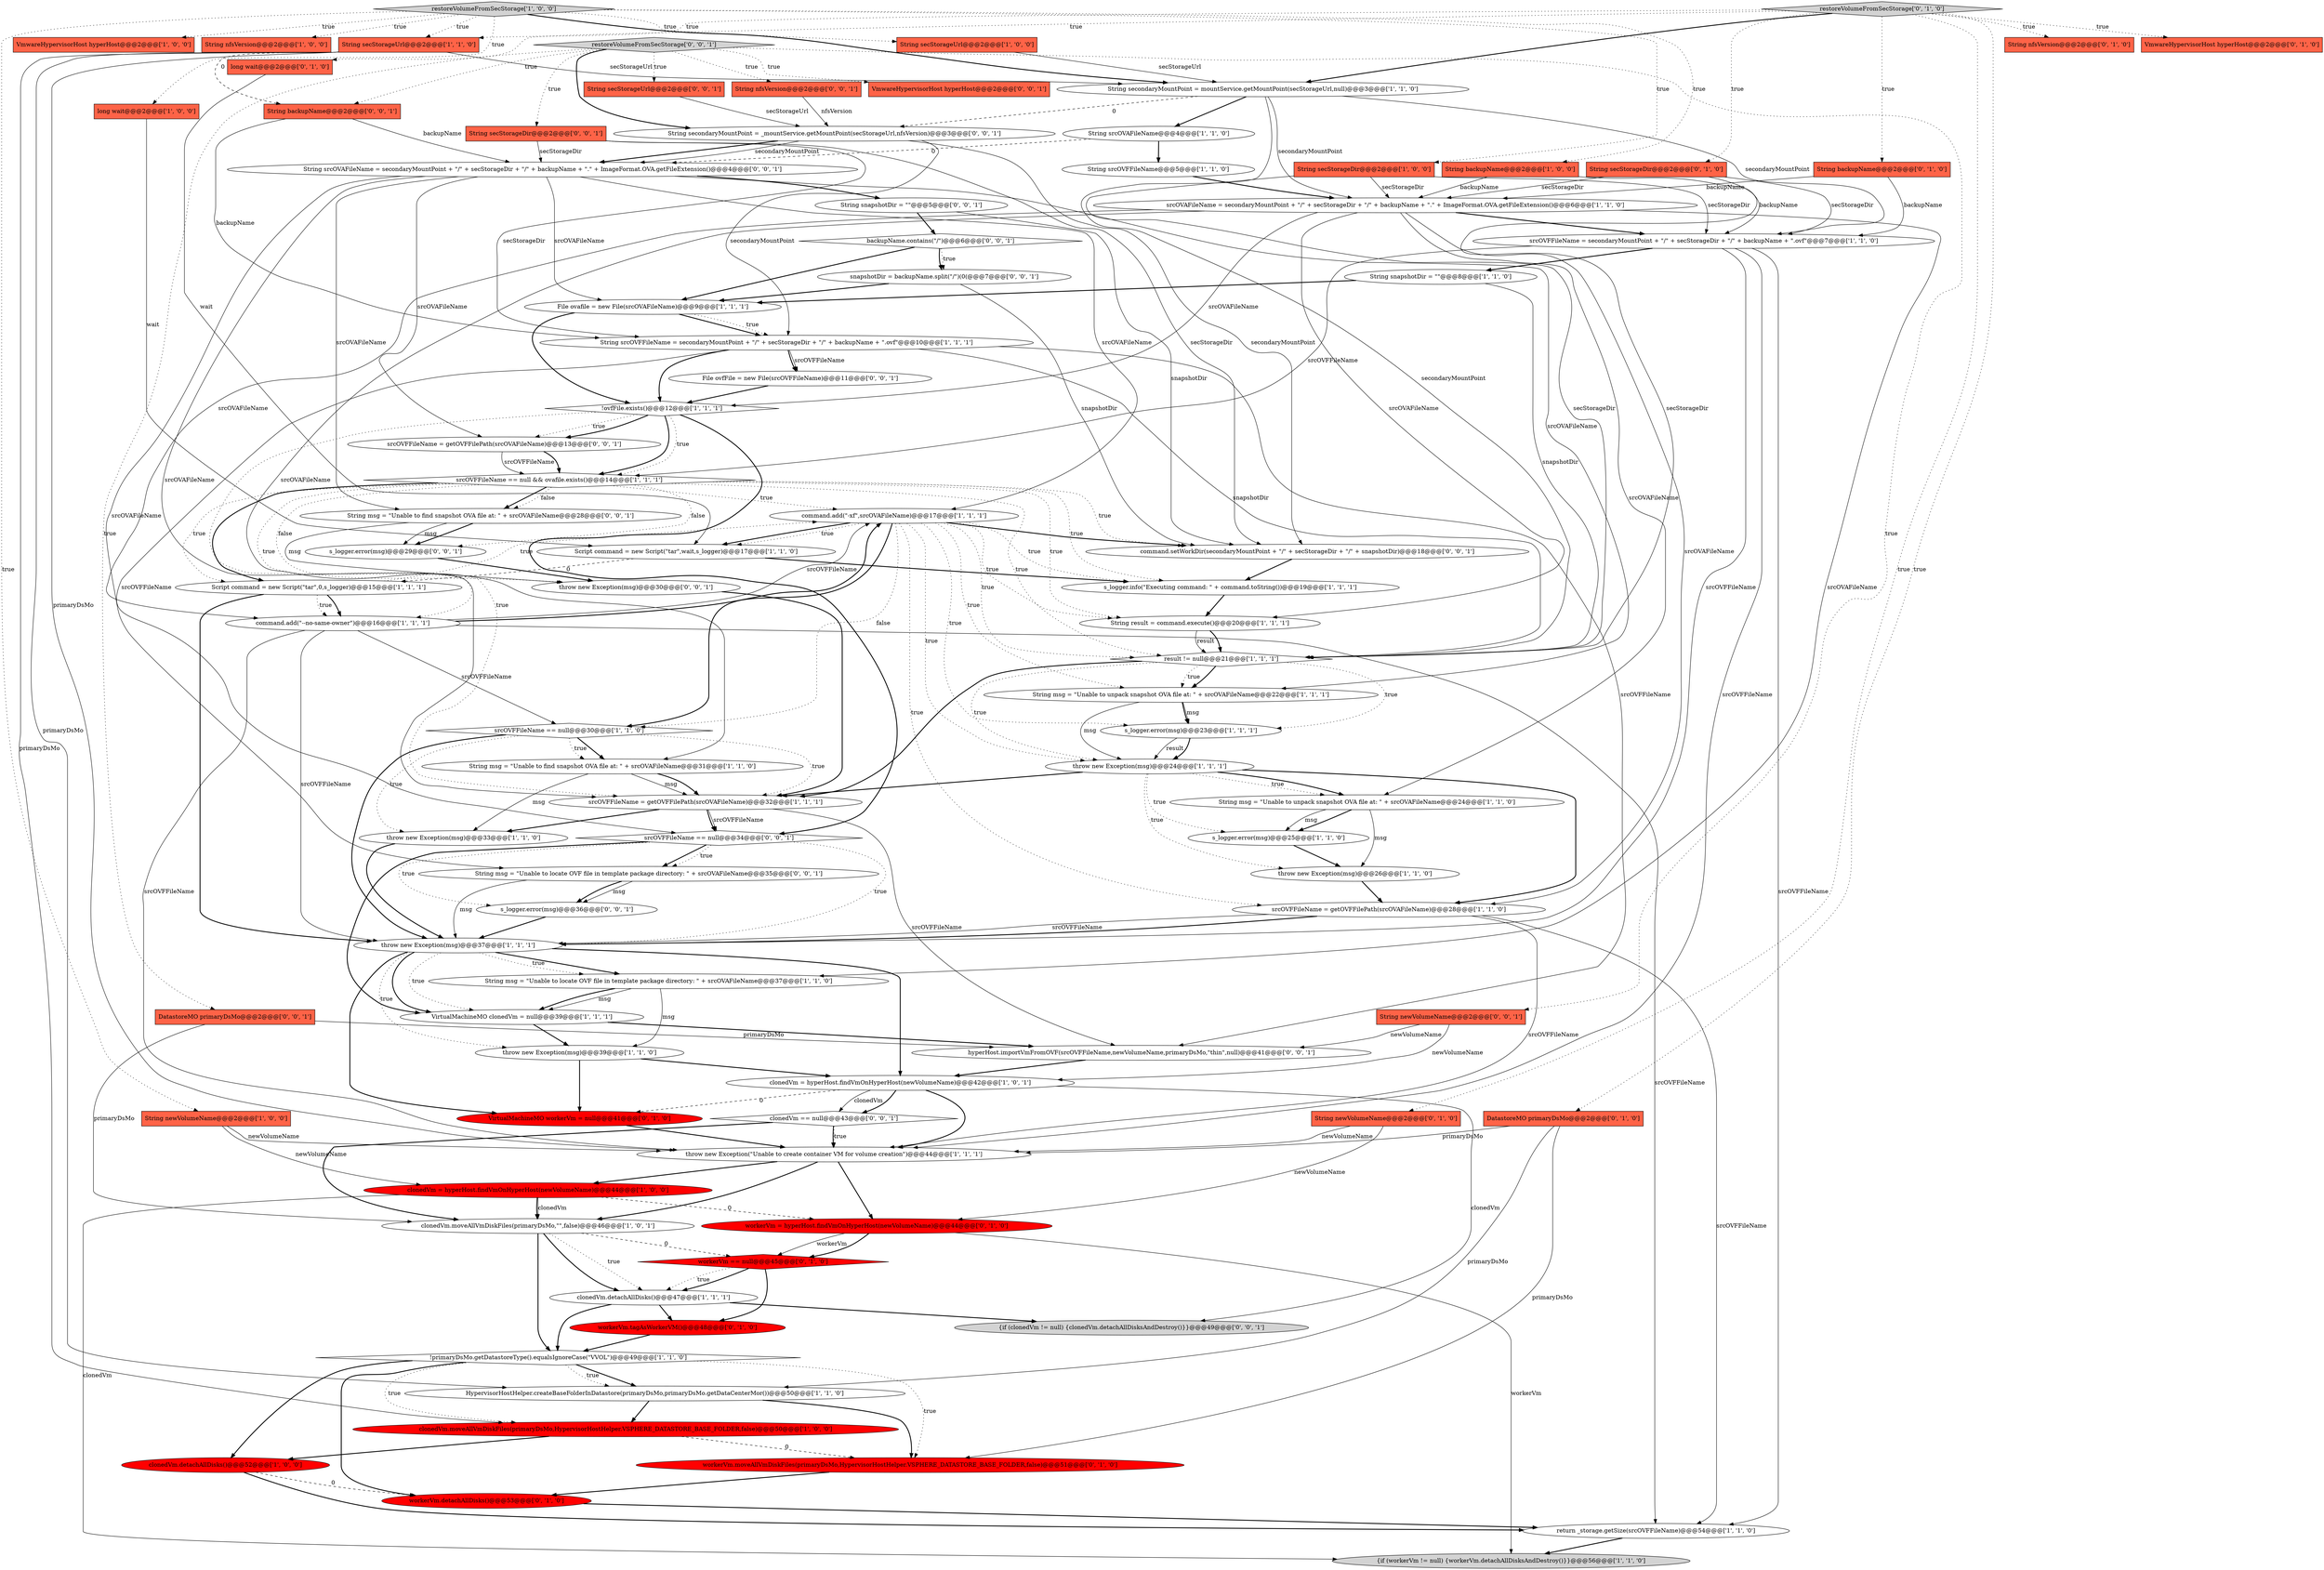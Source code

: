 digraph {
63 [style = filled, label = "restoreVolumeFromSecStorage['0', '1', '0']", fillcolor = lightgray, shape = diamond image = "AAA0AAABBB2BBB"];
43 [style = filled, label = "s_logger.error(msg)@@@25@@@['1', '1', '0']", fillcolor = white, shape = ellipse image = "AAA0AAABBB1BBB"];
7 [style = filled, label = "String srcOVFFileName@@@5@@@['1', '1', '0']", fillcolor = white, shape = ellipse image = "AAA0AAABBB1BBB"];
30 [style = filled, label = "!ovfFile.exists()@@@12@@@['1', '1', '1']", fillcolor = white, shape = diamond image = "AAA0AAABBB1BBB"];
57 [style = filled, label = "DatastoreMO primaryDsMo@@@2@@@['0', '1', '0']", fillcolor = tomato, shape = box image = "AAA0AAABBB2BBB"];
59 [style = filled, label = "workerVm == null@@@45@@@['0', '1', '0']", fillcolor = red, shape = diamond image = "AAA1AAABBB2BBB"];
25 [style = filled, label = "throw new Exception(msg)@@@37@@@['1', '1', '1']", fillcolor = white, shape = ellipse image = "AAA0AAABBB1BBB"];
65 [style = filled, label = "workerVm.detachAllDisks()@@@53@@@['0', '1', '0']", fillcolor = red, shape = ellipse image = "AAA1AAABBB2BBB"];
49 [style = filled, label = "clonedVm = hyperHost.findVmOnHyperHost(newVolumeName)@@@44@@@['1', '0', '0']", fillcolor = red, shape = ellipse image = "AAA1AAABBB1BBB"];
12 [style = filled, label = "throw new Exception(msg)@@@26@@@['1', '1', '0']", fillcolor = white, shape = ellipse image = "AAA0AAABBB1BBB"];
22 [style = filled, label = "srcOVAFileName = secondaryMountPoint + \"/\" + secStorageDir + \"/\" + backupName + \".\" + ImageFormat.OVA.getFileExtension()@@@6@@@['1', '1', '0']", fillcolor = white, shape = ellipse image = "AAA0AAABBB1BBB"];
68 [style = filled, label = "VmwareHypervisorHost hyperHost@@@2@@@['0', '0', '1']", fillcolor = tomato, shape = box image = "AAA0AAABBB3BBB"];
87 [style = filled, label = "s_logger.error(msg)@@@29@@@['0', '0', '1']", fillcolor = white, shape = ellipse image = "AAA0AAABBB3BBB"];
88 [style = filled, label = "snapshotDir = backupName.split(\"/\")(0(@@@7@@@['0', '0', '1']", fillcolor = white, shape = ellipse image = "AAA0AAABBB3BBB"];
51 [style = filled, label = "String msg = \"Unable to find snapshot OVA file at: \" + srcOVAFileName@@@31@@@['1', '1', '0']", fillcolor = white, shape = ellipse image = "AAA0AAABBB1BBB"];
42 [style = filled, label = "String msg = \"Unable to unpack snapshot OVA file at: \" + srcOVAFileName@@@22@@@['1', '1', '1']", fillcolor = white, shape = ellipse image = "AAA0AAABBB1BBB"];
46 [style = filled, label = "srcOVFFileName = secondaryMountPoint + \"/\" + secStorageDir + \"/\" + backupName + \".ovf\"@@@7@@@['1', '1', '0']", fillcolor = white, shape = ellipse image = "AAA0AAABBB1BBB"];
34 [style = filled, label = "srcOVFFileName == null && ovafile.exists()@@@14@@@['1', '1', '1']", fillcolor = white, shape = diamond image = "AAA0AAABBB1BBB"];
69 [style = filled, label = "String msg = \"Unable to find snapshot OVA file at: \" + srcOVAFileName@@@28@@@['0', '0', '1']", fillcolor = white, shape = ellipse image = "AAA0AAABBB3BBB"];
24 [style = filled, label = "throw new Exception(msg)@@@24@@@['1', '1', '1']", fillcolor = white, shape = ellipse image = "AAA0AAABBB1BBB"];
39 [style = filled, label = "String secStorageUrl@@@2@@@['1', '1', '0']", fillcolor = tomato, shape = box image = "AAA0AAABBB1BBB"];
15 [style = filled, label = "clonedVm.detachAllDisks()@@@52@@@['1', '0', '0']", fillcolor = red, shape = ellipse image = "AAA1AAABBB1BBB"];
62 [style = filled, label = "workerVm = hyperHost.findVmOnHyperHost(newVolumeName)@@@44@@@['0', '1', '0']", fillcolor = red, shape = ellipse image = "AAA1AAABBB2BBB"];
13 [style = filled, label = "String newVolumeName@@@2@@@['1', '0', '0']", fillcolor = tomato, shape = box image = "AAA0AAABBB1BBB"];
3 [style = filled, label = "clonedVm.detachAllDisks()@@@47@@@['1', '1', '1']", fillcolor = white, shape = ellipse image = "AAA0AAABBB1BBB"];
31 [style = filled, label = "String srcOVAFileName@@@4@@@['1', '1', '0']", fillcolor = white, shape = ellipse image = "AAA0AAABBB1BBB"];
5 [style = filled, label = "srcOVFFileName = getOVFFilePath(srcOVAFileName)@@@28@@@['1', '1', '0']", fillcolor = white, shape = ellipse image = "AAA0AAABBB1BBB"];
83 [style = filled, label = "String nfsVersion@@@2@@@['0', '0', '1']", fillcolor = tomato, shape = box image = "AAA0AAABBB3BBB"];
58 [style = filled, label = "long wait@@@2@@@['0', '1', '0']", fillcolor = tomato, shape = box image = "AAA0AAABBB2BBB"];
8 [style = filled, label = "VmwareHypervisorHost hyperHost@@@2@@@['1', '0', '0']", fillcolor = tomato, shape = box image = "AAA0AAABBB1BBB"];
1 [style = filled, label = "String srcOVFFileName = secondaryMountPoint + \"/\" + secStorageDir + \"/\" + backupName + \".ovf\"@@@10@@@['1', '1', '1']", fillcolor = white, shape = ellipse image = "AAA0AAABBB1BBB"];
55 [style = filled, label = "String secStorageDir@@@2@@@['0', '1', '0']", fillcolor = tomato, shape = box image = "AAA0AAABBB2BBB"];
36 [style = filled, label = "command.add(\"-xf\",srcOVAFileName)@@@17@@@['1', '1', '1']", fillcolor = white, shape = ellipse image = "AAA0AAABBB1BBB"];
27 [style = filled, label = "clonedVm.moveAllVmDiskFiles(primaryDsMo,HypervisorHostHelper.VSPHERE_DATASTORE_BASE_FOLDER,false)@@@50@@@['1', '0', '0']", fillcolor = red, shape = ellipse image = "AAA1AAABBB1BBB"];
52 [style = filled, label = "String newVolumeName@@@2@@@['0', '1', '0']", fillcolor = tomato, shape = box image = "AAA0AAABBB2BBB"];
2 [style = filled, label = "!primaryDsMo.getDatastoreType().equalsIgnoreCase(\"VVOL\")@@@49@@@['1', '1', '0']", fillcolor = white, shape = diamond image = "AAA0AAABBB1BBB"];
61 [style = filled, label = "VirtualMachineMO workerVm = null@@@41@@@['0', '1', '0']", fillcolor = red, shape = ellipse image = "AAA1AAABBB2BBB"];
20 [style = filled, label = "String secStorageDir@@@2@@@['1', '0', '0']", fillcolor = tomato, shape = box image = "AAA0AAABBB1BBB"];
53 [style = filled, label = "String nfsVersion@@@2@@@['0', '1', '0']", fillcolor = tomato, shape = box image = "AAA0AAABBB2BBB"];
6 [style = filled, label = "restoreVolumeFromSecStorage['1', '0', '0']", fillcolor = lightgray, shape = diamond image = "AAA0AAABBB1BBB"];
23 [style = filled, label = "clonedVm = hyperHost.findVmOnHyperHost(newVolumeName)@@@42@@@['1', '0', '1']", fillcolor = white, shape = ellipse image = "AAA0AAABBB1BBB"];
38 [style = filled, label = "{if (workerVm != null) {workerVm.detachAllDisksAndDestroy()}}@@@56@@@['1', '1', '0']", fillcolor = lightgray, shape = ellipse image = "AAA0AAABBB1BBB"];
80 [style = filled, label = "restoreVolumeFromSecStorage['0', '0', '1']", fillcolor = lightgray, shape = diamond image = "AAA0AAABBB3BBB"];
29 [style = filled, label = "String msg = \"Unable to unpack snapshot OVA file at: \" + srcOVAFileName@@@24@@@['1', '1', '0']", fillcolor = white, shape = ellipse image = "AAA0AAABBB1BBB"];
32 [style = filled, label = "long wait@@@2@@@['1', '0', '0']", fillcolor = tomato, shape = box image = "AAA0AAABBB1BBB"];
75 [style = filled, label = "srcOVFFileName == null@@@34@@@['0', '0', '1']", fillcolor = white, shape = diamond image = "AAA0AAABBB3BBB"];
60 [style = filled, label = "VmwareHypervisorHost hyperHost@@@2@@@['0', '1', '0']", fillcolor = tomato, shape = box image = "AAA0AAABBB2BBB"];
37 [style = filled, label = "throw new Exception(msg)@@@33@@@['1', '1', '0']", fillcolor = white, shape = ellipse image = "AAA0AAABBB1BBB"];
16 [style = filled, label = "String nfsVersion@@@2@@@['1', '0', '0']", fillcolor = tomato, shape = box image = "AAA0AAABBB1BBB"];
56 [style = filled, label = "String backupName@@@2@@@['0', '1', '0']", fillcolor = tomato, shape = box image = "AAA0AAABBB2BBB"];
77 [style = filled, label = "String secondaryMountPoint = _mountService.getMountPoint(secStorageUrl,nfsVersion)@@@3@@@['0', '0', '1']", fillcolor = white, shape = ellipse image = "AAA0AAABBB3BBB"];
48 [style = filled, label = "command.add(\"--no-same-owner\")@@@16@@@['1', '1', '1']", fillcolor = white, shape = ellipse image = "AAA0AAABBB1BBB"];
73 [style = filled, label = "String srcOVAFileName = secondaryMountPoint + \"/\" + secStorageDir + \"/\" + backupName + \".\" + ImageFormat.OVA.getFileExtension()@@@4@@@['0', '0', '1']", fillcolor = white, shape = ellipse image = "AAA0AAABBB3BBB"];
71 [style = filled, label = "throw new Exception(msg)@@@30@@@['0', '0', '1']", fillcolor = white, shape = ellipse image = "AAA0AAABBB3BBB"];
11 [style = filled, label = "result != null@@@21@@@['1', '1', '1']", fillcolor = white, shape = diamond image = "AAA0AAABBB1BBB"];
81 [style = filled, label = "s_logger.error(msg)@@@36@@@['0', '0', '1']", fillcolor = white, shape = ellipse image = "AAA0AAABBB3BBB"];
50 [style = filled, label = "Script command = new Script(\"tar\",wait,s_logger)@@@17@@@['1', '1', '0']", fillcolor = white, shape = ellipse image = "AAA0AAABBB1BBB"];
54 [style = filled, label = "workerVm.tagAsWorkerVM()@@@48@@@['0', '1', '0']", fillcolor = red, shape = ellipse image = "AAA1AAABBB2BBB"];
17 [style = filled, label = "String snapshotDir = \"\"@@@8@@@['1', '1', '0']", fillcolor = white, shape = ellipse image = "AAA0AAABBB1BBB"];
70 [style = filled, label = "{if (clonedVm != null) {clonedVm.detachAllDisksAndDestroy()}}@@@49@@@['0', '0', '1']", fillcolor = lightgray, shape = ellipse image = "AAA0AAABBB3BBB"];
66 [style = filled, label = "String secStorageDir@@@2@@@['0', '0', '1']", fillcolor = tomato, shape = box image = "AAA0AAABBB3BBB"];
90 [style = filled, label = "clonedVm == null@@@43@@@['0', '0', '1']", fillcolor = white, shape = diamond image = "AAA0AAABBB3BBB"];
82 [style = filled, label = "backupName.contains(\"/\")@@@6@@@['0', '0', '1']", fillcolor = white, shape = diamond image = "AAA0AAABBB3BBB"];
0 [style = filled, label = "s_logger.info(\"Executing command: \" + command.toString())@@@19@@@['1', '1', '1']", fillcolor = white, shape = ellipse image = "AAA0AAABBB1BBB"];
85 [style = filled, label = "String backupName@@@2@@@['0', '0', '1']", fillcolor = tomato, shape = box image = "AAA0AAABBB3BBB"];
35 [style = filled, label = "String backupName@@@2@@@['1', '0', '0']", fillcolor = tomato, shape = box image = "AAA0AAABBB1BBB"];
47 [style = filled, label = "Script command = new Script(\"tar\",0,s_logger)@@@15@@@['1', '1', '1']", fillcolor = white, shape = ellipse image = "AAA0AAABBB1BBB"];
19 [style = filled, label = "clonedVm.moveAllVmDiskFiles(primaryDsMo,\"\",false)@@@46@@@['1', '0', '1']", fillcolor = white, shape = ellipse image = "AAA0AAABBB1BBB"];
84 [style = filled, label = "command.setWorkDir(secondaryMountPoint + \"/\" + secStorageDir + \"/\" + snapshotDir)@@@18@@@['0', '0', '1']", fillcolor = white, shape = ellipse image = "AAA0AAABBB3BBB"];
79 [style = filled, label = "srcOVFFileName = getOVFFilePath(srcOVAFileName)@@@13@@@['0', '0', '1']", fillcolor = white, shape = ellipse image = "AAA0AAABBB3BBB"];
67 [style = filled, label = "DatastoreMO primaryDsMo@@@2@@@['0', '0', '1']", fillcolor = tomato, shape = box image = "AAA0AAABBB3BBB"];
89 [style = filled, label = "hyperHost.importVmFromOVF(srcOVFFileName,newVolumeName,primaryDsMo,\"thin\",null)@@@41@@@['0', '0', '1']", fillcolor = white, shape = ellipse image = "AAA0AAABBB3BBB"];
4 [style = filled, label = "srcOVFFileName = getOVFFilePath(srcOVAFileName)@@@32@@@['1', '1', '1']", fillcolor = white, shape = ellipse image = "AAA0AAABBB1BBB"];
21 [style = filled, label = "VirtualMachineMO clonedVm = null@@@39@@@['1', '1', '1']", fillcolor = white, shape = ellipse image = "AAA0AAABBB1BBB"];
64 [style = filled, label = "workerVm.moveAllVmDiskFiles(primaryDsMo,HypervisorHostHelper.VSPHERE_DATASTORE_BASE_FOLDER,false)@@@51@@@['0', '1', '0']", fillcolor = red, shape = ellipse image = "AAA1AAABBB2BBB"];
72 [style = filled, label = "String newVolumeName@@@2@@@['0', '0', '1']", fillcolor = tomato, shape = box image = "AAA0AAABBB3BBB"];
41 [style = filled, label = "String result = command.execute()@@@20@@@['1', '1', '1']", fillcolor = white, shape = ellipse image = "AAA0AAABBB1BBB"];
40 [style = filled, label = "return _storage.getSize(srcOVFFileName)@@@54@@@['1', '1', '0']", fillcolor = white, shape = ellipse image = "AAA0AAABBB1BBB"];
86 [style = filled, label = "String snapshotDir = \"\"@@@5@@@['0', '0', '1']", fillcolor = white, shape = ellipse image = "AAA0AAABBB3BBB"];
9 [style = filled, label = "String secondaryMountPoint = mountService.getMountPoint(secStorageUrl,null)@@@3@@@['1', '1', '0']", fillcolor = white, shape = ellipse image = "AAA0AAABBB1BBB"];
74 [style = filled, label = "File ovfFile = new File(srcOVFFileName)@@@11@@@['0', '0', '1']", fillcolor = white, shape = ellipse image = "AAA0AAABBB3BBB"];
78 [style = filled, label = "String msg = \"Unable to locate OVF file in template package directory: \" + srcOVAFileName@@@35@@@['0', '0', '1']", fillcolor = white, shape = ellipse image = "AAA0AAABBB3BBB"];
18 [style = filled, label = "File ovafile = new File(srcOVAFileName)@@@9@@@['1', '1', '1']", fillcolor = white, shape = ellipse image = "AAA0AAABBB1BBB"];
14 [style = filled, label = "String msg = \"Unable to locate OVF file in template package directory: \" + srcOVAFileName@@@37@@@['1', '1', '0']", fillcolor = white, shape = ellipse image = "AAA0AAABBB1BBB"];
44 [style = filled, label = "s_logger.error(msg)@@@23@@@['1', '1', '1']", fillcolor = white, shape = ellipse image = "AAA0AAABBB1BBB"];
26 [style = filled, label = "String secStorageUrl@@@2@@@['1', '0', '0']", fillcolor = tomato, shape = box image = "AAA0AAABBB1BBB"];
28 [style = filled, label = "HypervisorHostHelper.createBaseFolderInDatastore(primaryDsMo,primaryDsMo.getDataCenterMor())@@@50@@@['1', '1', '0']", fillcolor = white, shape = ellipse image = "AAA0AAABBB1BBB"];
45 [style = filled, label = "srcOVFFileName == null@@@30@@@['1', '1', '0']", fillcolor = white, shape = diamond image = "AAA0AAABBB1BBB"];
33 [style = filled, label = "throw new Exception(\"Unable to create container VM for volume creation\")@@@44@@@['1', '1', '1']", fillcolor = white, shape = ellipse image = "AAA0AAABBB1BBB"];
76 [style = filled, label = "String secStorageUrl@@@2@@@['0', '0', '1']", fillcolor = tomato, shape = box image = "AAA0AAABBB3BBB"];
10 [style = filled, label = "throw new Exception(msg)@@@39@@@['1', '1', '0']", fillcolor = white, shape = ellipse image = "AAA0AAABBB1BBB"];
1->75 [style = solid, label="srcOVFFileName"];
21->10 [style = bold, label=""];
24->12 [style = dotted, label="true"];
56->46 [style = solid, label="backupName"];
67->19 [style = solid, label="primaryDsMo"];
1->11 [style = solid, label="snapshotDir"];
12->5 [style = bold, label=""];
90->33 [style = dotted, label="true"];
22->29 [style = solid, label="srcOVAFileName"];
88->18 [style = bold, label=""];
48->40 [style = solid, label="srcOVFFileName"];
30->79 [style = dotted, label="true"];
6->39 [style = dotted, label="true"];
23->61 [style = dashed, label="0"];
31->73 [style = dashed, label="0"];
4->89 [style = solid, label="srcOVFFileName"];
45->4 [style = dotted, label="true"];
24->43 [style = dotted, label="true"];
57->64 [style = solid, label="primaryDsMo"];
4->75 [style = solid, label="srcOVFFileName"];
23->90 [style = solid, label="clonedVm"];
18->30 [style = bold, label=""];
6->32 [style = dotted, label="true"];
49->62 [style = dashed, label="0"];
73->18 [style = solid, label="srcOVAFileName"];
41->11 [style = bold, label=""];
25->14 [style = bold, label=""];
88->84 [style = solid, label="snapshotDir"];
1->30 [style = bold, label=""];
40->38 [style = bold, label=""];
11->44 [style = dotted, label="true"];
27->15 [style = bold, label=""];
89->23 [style = bold, label=""];
9->22 [style = solid, label="secondaryMountPoint"];
55->11 [style = solid, label="secStorageDir"];
77->73 [style = solid, label="secondaryMountPoint"];
42->44 [style = solid, label="msg"];
69->87 [style = solid, label="msg"];
36->11 [style = dotted, label="true"];
4->75 [style = bold, label=""];
62->59 [style = solid, label="workerVm"];
6->26 [style = dotted, label="true"];
59->3 [style = dotted, label="true"];
75->21 [style = bold, label=""];
42->44 [style = bold, label=""];
45->25 [style = bold, label=""];
23->33 [style = bold, label=""];
30->79 [style = bold, label=""];
22->5 [style = solid, label="srcOVAFileName"];
34->87 [style = dotted, label="false"];
80->72 [style = dotted, label="true"];
2->15 [style = bold, label=""];
73->36 [style = solid, label="srcOVAFileName"];
74->30 [style = bold, label=""];
29->43 [style = bold, label=""];
82->18 [style = bold, label=""];
23->90 [style = bold, label=""];
73->42 [style = solid, label="srcOVAFileName"];
34->69 [style = bold, label=""];
72->23 [style = solid, label="newVolumeName"];
36->24 [style = dotted, label="true"];
75->78 [style = bold, label=""];
5->33 [style = solid, label="srcOVFFileName"];
19->3 [style = bold, label=""];
2->28 [style = bold, label=""];
59->54 [style = bold, label=""];
25->21 [style = bold, label=""];
25->21 [style = dotted, label="true"];
36->0 [style = dotted, label="true"];
80->68 [style = dotted, label="true"];
29->12 [style = solid, label="msg"];
49->19 [style = solid, label="clonedVm"];
9->77 [style = dashed, label="0"];
63->56 [style = dotted, label="true"];
22->46 [style = bold, label=""];
48->25 [style = solid, label="srcOVFFileName"];
57->28 [style = solid, label="primaryDsMo"];
10->61 [style = bold, label=""];
69->87 [style = bold, label=""];
21->89 [style = bold, label=""];
47->48 [style = bold, label=""];
34->47 [style = dotted, label="true"];
80->76 [style = dotted, label="true"];
6->13 [style = dotted, label="true"];
34->47 [style = bold, label=""];
63->39 [style = dotted, label="true"];
58->50 [style = solid, label="wait"];
30->34 [style = bold, label=""];
67->89 [style = solid, label="primaryDsMo"];
19->2 [style = bold, label=""];
36->45 [style = dotted, label="false"];
80->83 [style = dotted, label="true"];
83->77 [style = solid, label="nfsVersion"];
2->28 [style = dotted, label="true"];
36->84 [style = bold, label=""];
9->11 [style = solid, label="secondaryMountPoint"];
22->51 [style = solid, label="srcOVAFileName"];
1->89 [style = solid, label="srcOVFFileName"];
63->52 [style = dotted, label="true"];
5->25 [style = bold, label=""];
24->5 [style = bold, label=""];
80->66 [style = dotted, label="true"];
6->20 [style = dotted, label="true"];
13->49 [style = solid, label="newVolumeName"];
48->45 [style = solid, label="srcOVFFileName"];
57->33 [style = solid, label="primaryDsMo"];
3->54 [style = bold, label=""];
46->34 [style = solid, label="srcOVFFileName"];
39->27 [style = solid, label="primaryDsMo"];
35->22 [style = solid, label="backupName"];
5->40 [style = solid, label="srcOVFFileName"];
51->4 [style = solid, label="msg"];
78->81 [style = solid, label="msg"];
47->25 [style = bold, label=""];
3->2 [style = bold, label=""];
18->1 [style = bold, label=""];
43->12 [style = bold, label=""];
14->21 [style = solid, label="msg"];
36->44 [style = dotted, label="true"];
19->3 [style = dotted, label="true"];
2->27 [style = dotted, label="true"];
80->67 [style = dotted, label="true"];
54->2 [style = bold, label=""];
87->71 [style = bold, label=""];
19->59 [style = dashed, label="0"];
47->36 [style = dotted, label="true"];
84->0 [style = bold, label=""];
66->1 [style = solid, label="secStorageDir"];
66->73 [style = solid, label="secStorageDir"];
36->50 [style = bold, label=""];
77->1 [style = solid, label="secondaryMountPoint"];
25->10 [style = dotted, label="true"];
1->74 [style = solid, label="srcOVFFileName"];
51->37 [style = solid, label="msg"];
73->79 [style = solid, label="srcOVAFileName"];
14->21 [style = bold, label=""];
76->77 [style = solid, label="secStorageUrl"];
11->24 [style = dotted, label="true"];
52->33 [style = solid, label="newVolumeName"];
82->88 [style = bold, label=""];
9->46 [style = solid, label="secondaryMountPoint"];
65->40 [style = bold, label=""];
1->74 [style = bold, label=""];
47->48 [style = dotted, label="true"];
51->4 [style = bold, label=""];
29->43 [style = solid, label="msg"];
32->50 [style = solid, label="wait"];
14->10 [style = solid, label="msg"];
15->65 [style = dashed, label="0"];
45->51 [style = bold, label=""];
77->73 [style = bold, label=""];
73->78 [style = solid, label="srcOVAFileName"];
9->31 [style = bold, label=""];
79->34 [style = solid, label="srcOVFFileName"];
37->25 [style = bold, label=""];
11->4 [style = bold, label=""];
55->46 [style = solid, label="secStorageDir"];
85->1 [style = solid, label="backupName"];
18->1 [style = dotted, label="true"];
34->36 [style = dotted, label="true"];
34->11 [style = dotted, label="true"];
30->4 [style = dotted, label="true"];
81->25 [style = bold, label=""];
20->11 [style = solid, label="secStorageDir"];
72->89 [style = solid, label="newVolumeName"];
34->69 [style = dotted, label="false"];
30->34 [style = dotted, label="true"];
34->48 [style = dotted, label="true"];
31->7 [style = bold, label=""];
35->46 [style = solid, label="backupName"];
46->33 [style = solid, label="srcOVFFileName"];
90->19 [style = bold, label=""];
34->0 [style = dotted, label="true"];
63->60 [style = dotted, label="true"];
17->11 [style = solid, label="snapshotDir"];
0->41 [style = bold, label=""];
63->55 [style = dotted, label="true"];
7->22 [style = bold, label=""];
39->85 [style = dashed, label="0"];
44->24 [style = solid, label="result"];
23->70 [style = solid, label="clonedVm"];
82->88 [style = dotted, label="true"];
28->64 [style = bold, label=""];
86->82 [style = bold, label=""];
22->41 [style = solid, label="srcOVAFileName"];
45->51 [style = dotted, label="true"];
10->23 [style = bold, label=""];
30->75 [style = bold, label=""];
50->0 [style = bold, label=""];
6->8 [style = dotted, label="true"];
64->65 [style = bold, label=""];
48->36 [style = solid, label="srcOVFFileName"];
49->19 [style = bold, label=""];
71->4 [style = bold, label=""];
15->40 [style = bold, label=""];
33->49 [style = bold, label=""];
44->24 [style = bold, label=""];
33->19 [style = bold, label=""];
46->25 [style = solid, label="srcOVFFileName"];
85->73 [style = solid, label="backupName"];
59->3 [style = bold, label=""];
90->33 [style = bold, label=""];
36->50 [style = dotted, label="true"];
75->78 [style = dotted, label="true"];
78->81 [style = bold, label=""];
78->25 [style = solid, label="msg"];
36->41 [style = dotted, label="true"];
62->59 [style = bold, label=""];
5->25 [style = solid, label="srcOVFFileName"];
33->62 [style = bold, label=""];
66->84 [style = solid, label="secStorageDir"];
63->9 [style = bold, label=""];
48->36 [style = bold, label=""];
20->46 [style = solid, label="secStorageDir"];
63->58 [style = dotted, label="true"];
25->23 [style = bold, label=""];
75->81 [style = dotted, label="true"];
24->29 [style = dotted, label="true"];
45->37 [style = dotted, label="true"];
63->53 [style = dotted, label="true"];
41->11 [style = solid, label="result"];
3->70 [style = bold, label=""];
22->14 [style = solid, label="srcOVAFileName"];
79->34 [style = bold, label=""];
24->29 [style = bold, label=""];
36->42 [style = dotted, label="true"];
62->38 [style = solid, label="workerVm"];
22->48 [style = solid, label="srcOVAFileName"];
11->42 [style = bold, label=""];
25->14 [style = dotted, label="true"];
77->84 [style = solid, label="secondaryMountPoint"];
75->25 [style = dotted, label="true"];
39->28 [style = solid, label="primaryDsMo"];
11->42 [style = dotted, label="true"];
39->33 [style = solid, label="primaryDsMo"];
55->22 [style = solid, label="secStorageDir"];
26->9 [style = solid, label="secStorageUrl"];
73->86 [style = bold, label=""];
27->64 [style = dashed, label="0"];
24->4 [style = bold, label=""];
4->37 [style = bold, label=""];
52->62 [style = solid, label="newVolumeName"];
73->4 [style = solid, label="srcOVAFileName"];
46->40 [style = solid, label="srcOVFFileName"];
86->84 [style = solid, label="snapshotDir"];
39->9 [style = solid, label="secStorageUrl"];
2->64 [style = dotted, label="true"];
69->71 [style = solid, label="msg"];
34->41 [style = dotted, label="true"];
34->71 [style = dotted, label="false"];
80->85 [style = dotted, label="true"];
80->77 [style = bold, label=""];
6->35 [style = dotted, label="true"];
13->33 [style = solid, label="newVolumeName"];
25->61 [style = bold, label=""];
2->65 [style = bold, label=""];
56->22 [style = solid, label="backupName"];
28->27 [style = bold, label=""];
36->45 [style = bold, label=""];
6->9 [style = bold, label=""];
36->5 [style = dotted, label="true"];
63->57 [style = dotted, label="true"];
48->33 [style = solid, label="srcOVFFileName"];
46->17 [style = bold, label=""];
34->84 [style = dotted, label="true"];
50->47 [style = dashed, label="0"];
20->22 [style = solid, label="secStorageDir"];
49->38 [style = solid, label="clonedVm"];
61->33 [style = bold, label=""];
17->18 [style = bold, label=""];
6->16 [style = dotted, label="true"];
73->69 [style = solid, label="srcOVAFileName"];
22->30 [style = solid, label="srcOVAFileName"];
42->24 [style = solid, label="msg"];
}

